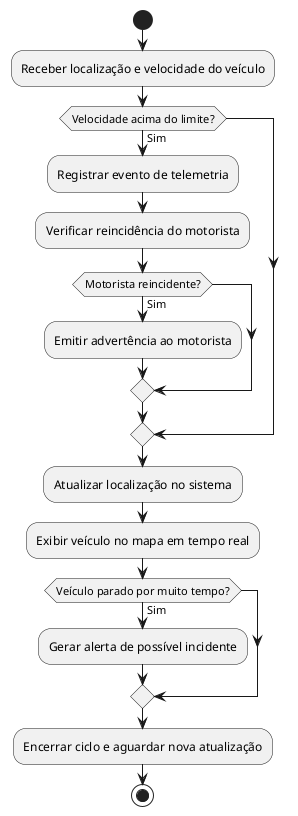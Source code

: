 @startuml
start
  :Receber localização e velocidade do veículo;
  if (Velocidade acima do limite?) then (Sim)
    :Registrar evento de telemetria;
    :Verificar reincidência do motorista;
    if (Motorista reincidente?) then (Sim)
      :Emitir advertência ao motorista;
    endif
  endif
  :Atualizar localização no sistema;
  :Exibir veículo no mapa em tempo real;
  if (Veículo parado por muito tempo?) then (Sim)
    :Gerar alerta de possível incidente;
  endif
  :Encerrar ciclo e aguardar nova atualização;
stop
@enduml
